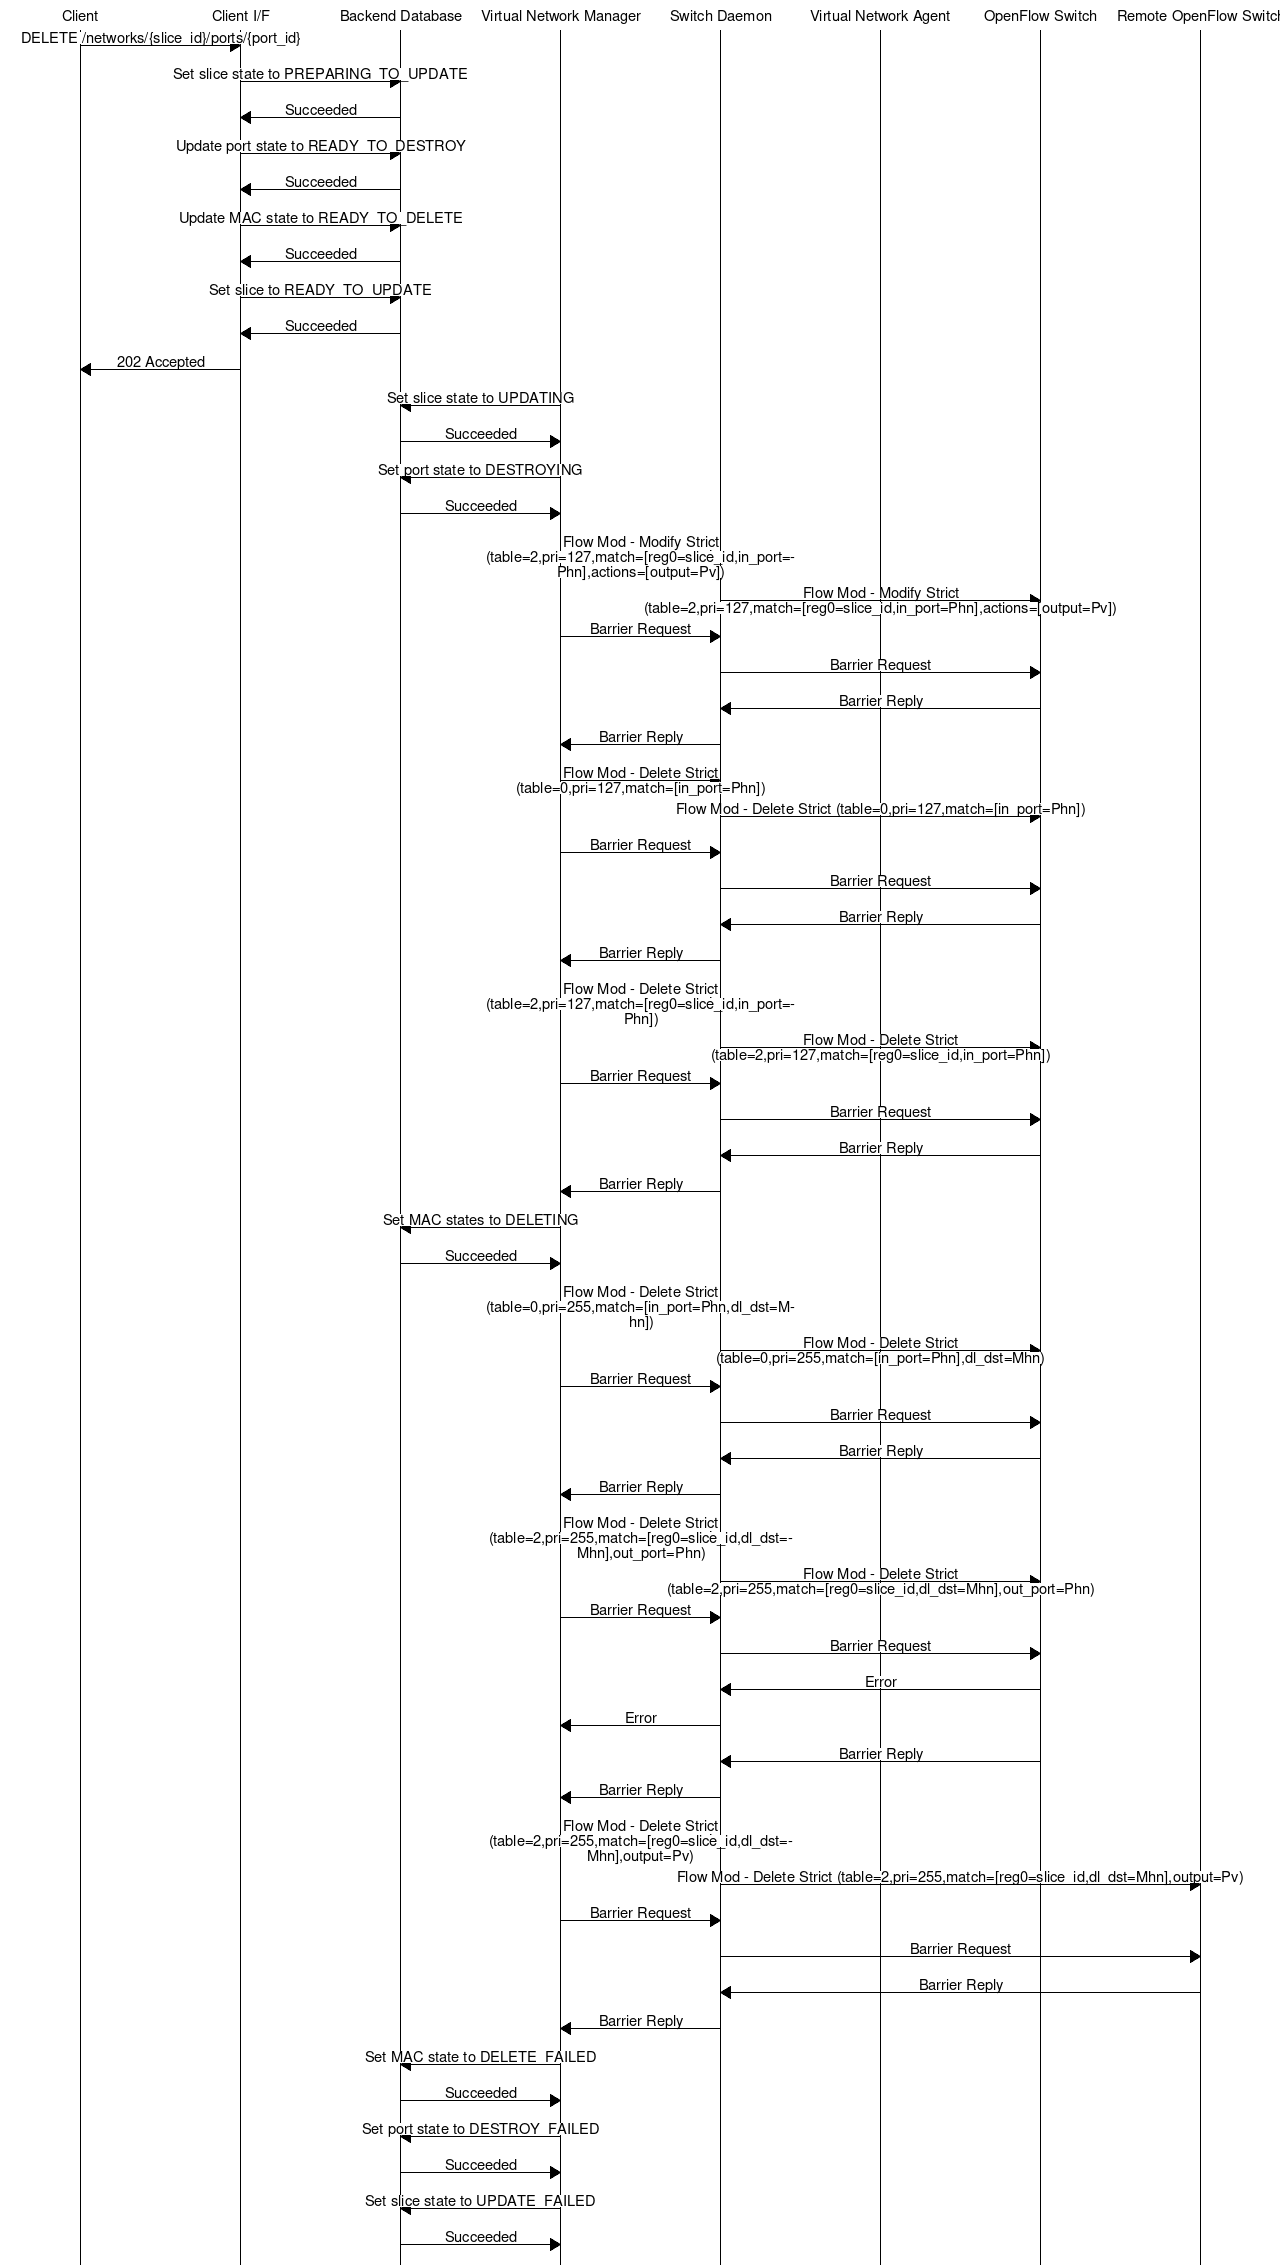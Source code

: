 /*
 * Message sequence diagram for deleting a port from a virtual network slice
 *
 * Author: Yasunobu Chiba
 *
 * Copyright (C) 2012 NEC Corporation
 * NEC Confidential
 */

msc {
  width = "1280", wordwraparcs = "true";

  C [ label = "Client" ],
  CIF [ label = "Client I/F" ],
  DB [ label = "Backend Database" ],
  VNM [ label = "Virtual Network Manager" ],
  SD [ label = "Switch Daemon" ],
  VNA [ label = "Virtual Network Agent" ],
  SW [ label = "OpenFlow Switch" ],
  RSW [ label = "Remote OpenFlow Switch" ];

  C => CIF [ label = "DELETE /networks/{slice_id}/ports/{port_id}" ];
  CIF => DB [ label = "Set slice state to PREPARING_TO_UPDATE" ];
  DB => CIF [ label = "Succeeded" ];
  CIF => DB [ label = "Update port state to READY_TO_DESTROY" ];
  DB => CIF [ label = "Succeeded" ];
  CIF => DB [ label = "Update MAC state to READY_TO_DELETE" ];
  DB => CIF [ label = "Succeeded" ];
  CIF => DB [ label = "Set slice to READY_TO_UPDATE" ];
  DB => CIF [ label = "Succeeded" ];
  CIF => C [ label = "202 Accepted" ];

  VNM => DB [ label = "Set slice state to UPDATING" ];
  DB => VNM [ label = "Succeeded" ];

  VNM => DB [ label = "Set port state to DESTROYING" ];
  DB => VNM [ label = "Succeeded" ];

  VNM => SD [ label = "Flow Mod - Modify Strict (table=2,pri=127,match=[reg0=slice_id,in_port=Phn],actions=[output=Pv])" ];
  SD => SW [ label = "Flow Mod - Modify Strict (table=2,pri=127,match=[reg0=slice_id,in_port=Phn],actions=[output=Pv])" ];
  VNM => SD [ label = "Barrier Request" ];
  SD => SW [ label = "Barrier Request" ];
  SW => SD [ label = "Barrier Reply" ];
  SD => VNM [ label = "Barrier Reply" ];

  VNM => SD [ label = "Flow Mod - Delete Strict (table=0,pri=127,match=[in_port=Phn])" ];
  SD => SW [ label = "Flow Mod - Delete Strict (table=0,pri=127,match=[in_port=Phn])" ];
  VNM => SD [ label = "Barrier Request" ];
  SD => SW [ label = "Barrier Request" ];
  SW => SD [ label = "Barrier Reply" ];
  SD => VNM [ label = "Barrier Reply" ];

  VNM => SD [ label = "Flow Mod - Delete Strict (table=2,pri=127,match=[reg0=slice_id,in_port=Phn])" ];
  SD => SW [ label = "Flow Mod - Delete Strict (table=2,pri=127,match=[reg0=slice_id,in_port=Phn])" ];
  VNM => SD [ label = "Barrier Request" ];
  SD => SW [ label = "Barrier Request" ];
  SW => SD [ label = "Barrier Reply" ];
  SD => VNM [ label = "Barrier Reply" ];

  VNM => DB [ label = "Set MAC states to DELETING" ];
  DB => VNM [ label = "Succeeded" ];

  VNM => SD [ label = "Flow Mod - Delete Strict (table=0,pri=255,match=[in_port=Phn,dl_dst=Mhn])" ];
  SD => SW [ label = "Flow Mod - Delete Strict (table=0,pri=255,match=[in_port=Phn],dl_dst=Mhn)" ];
  VNM => SD [ label = "Barrier Request" ];
  SD => SW [ label = "Barrier Request" ];
  SW => SD [ label = "Barrier Reply" ];
  SD => VNM [ label = "Barrier Reply" ];

  VNM => SD [ label = "Flow Mod - Delete Strict (table=2,pri=255,match=[reg0=slice_id,dl_dst=Mhn],out_port=Phn)" ];
  SD => SW [ label = "Flow Mod - Delete Strict (table=2,pri=255,match=[reg0=slice_id,dl_dst=Mhn],out_port=Phn)" ];
  VNM => SD [ label = "Barrier Request" ];
  SD => SW [ label = "Barrier Request" ];
  SW => SD [ label = "Error" ];
  SD => VNM [ label = "Error" ];
  SW => SD [ label = "Barrier Reply" ];
  SD => VNM [ label = "Barrier Reply" ];

  VNM => SD [ label = "Flow Mod - Delete Strict (table=2,pri=255,match=[reg0=slice_id,dl_dst=Mhn],output=Pv)" ];
  SD => RSW [ label = "Flow Mod - Delete Strict (table=2,pri=255,match=[reg0=slice_id,dl_dst=Mhn],output=Pv)" ];
  VNM => SD [ label = "Barrier Request" ];
  SD => RSW [ label = "Barrier Request" ];
  RSW => SD [ label = "Barrier Reply" ];
  SD => VNM [ label = "Barrier Reply" ];

  VNM => DB [ label = "Set MAC state to DELETE_FAILED" ];
  DB => VNM [ label = "Succeeded" ];
  VNM => DB [ label = "Set port state to DESTROY_FAILED" ];
  DB => VNM [ label = "Succeeded" ];
  VNM => DB [ label = "Set slice state to UPDATE_FAILED" ];
  DB => VNM [ label = "Succeeded" ];
}